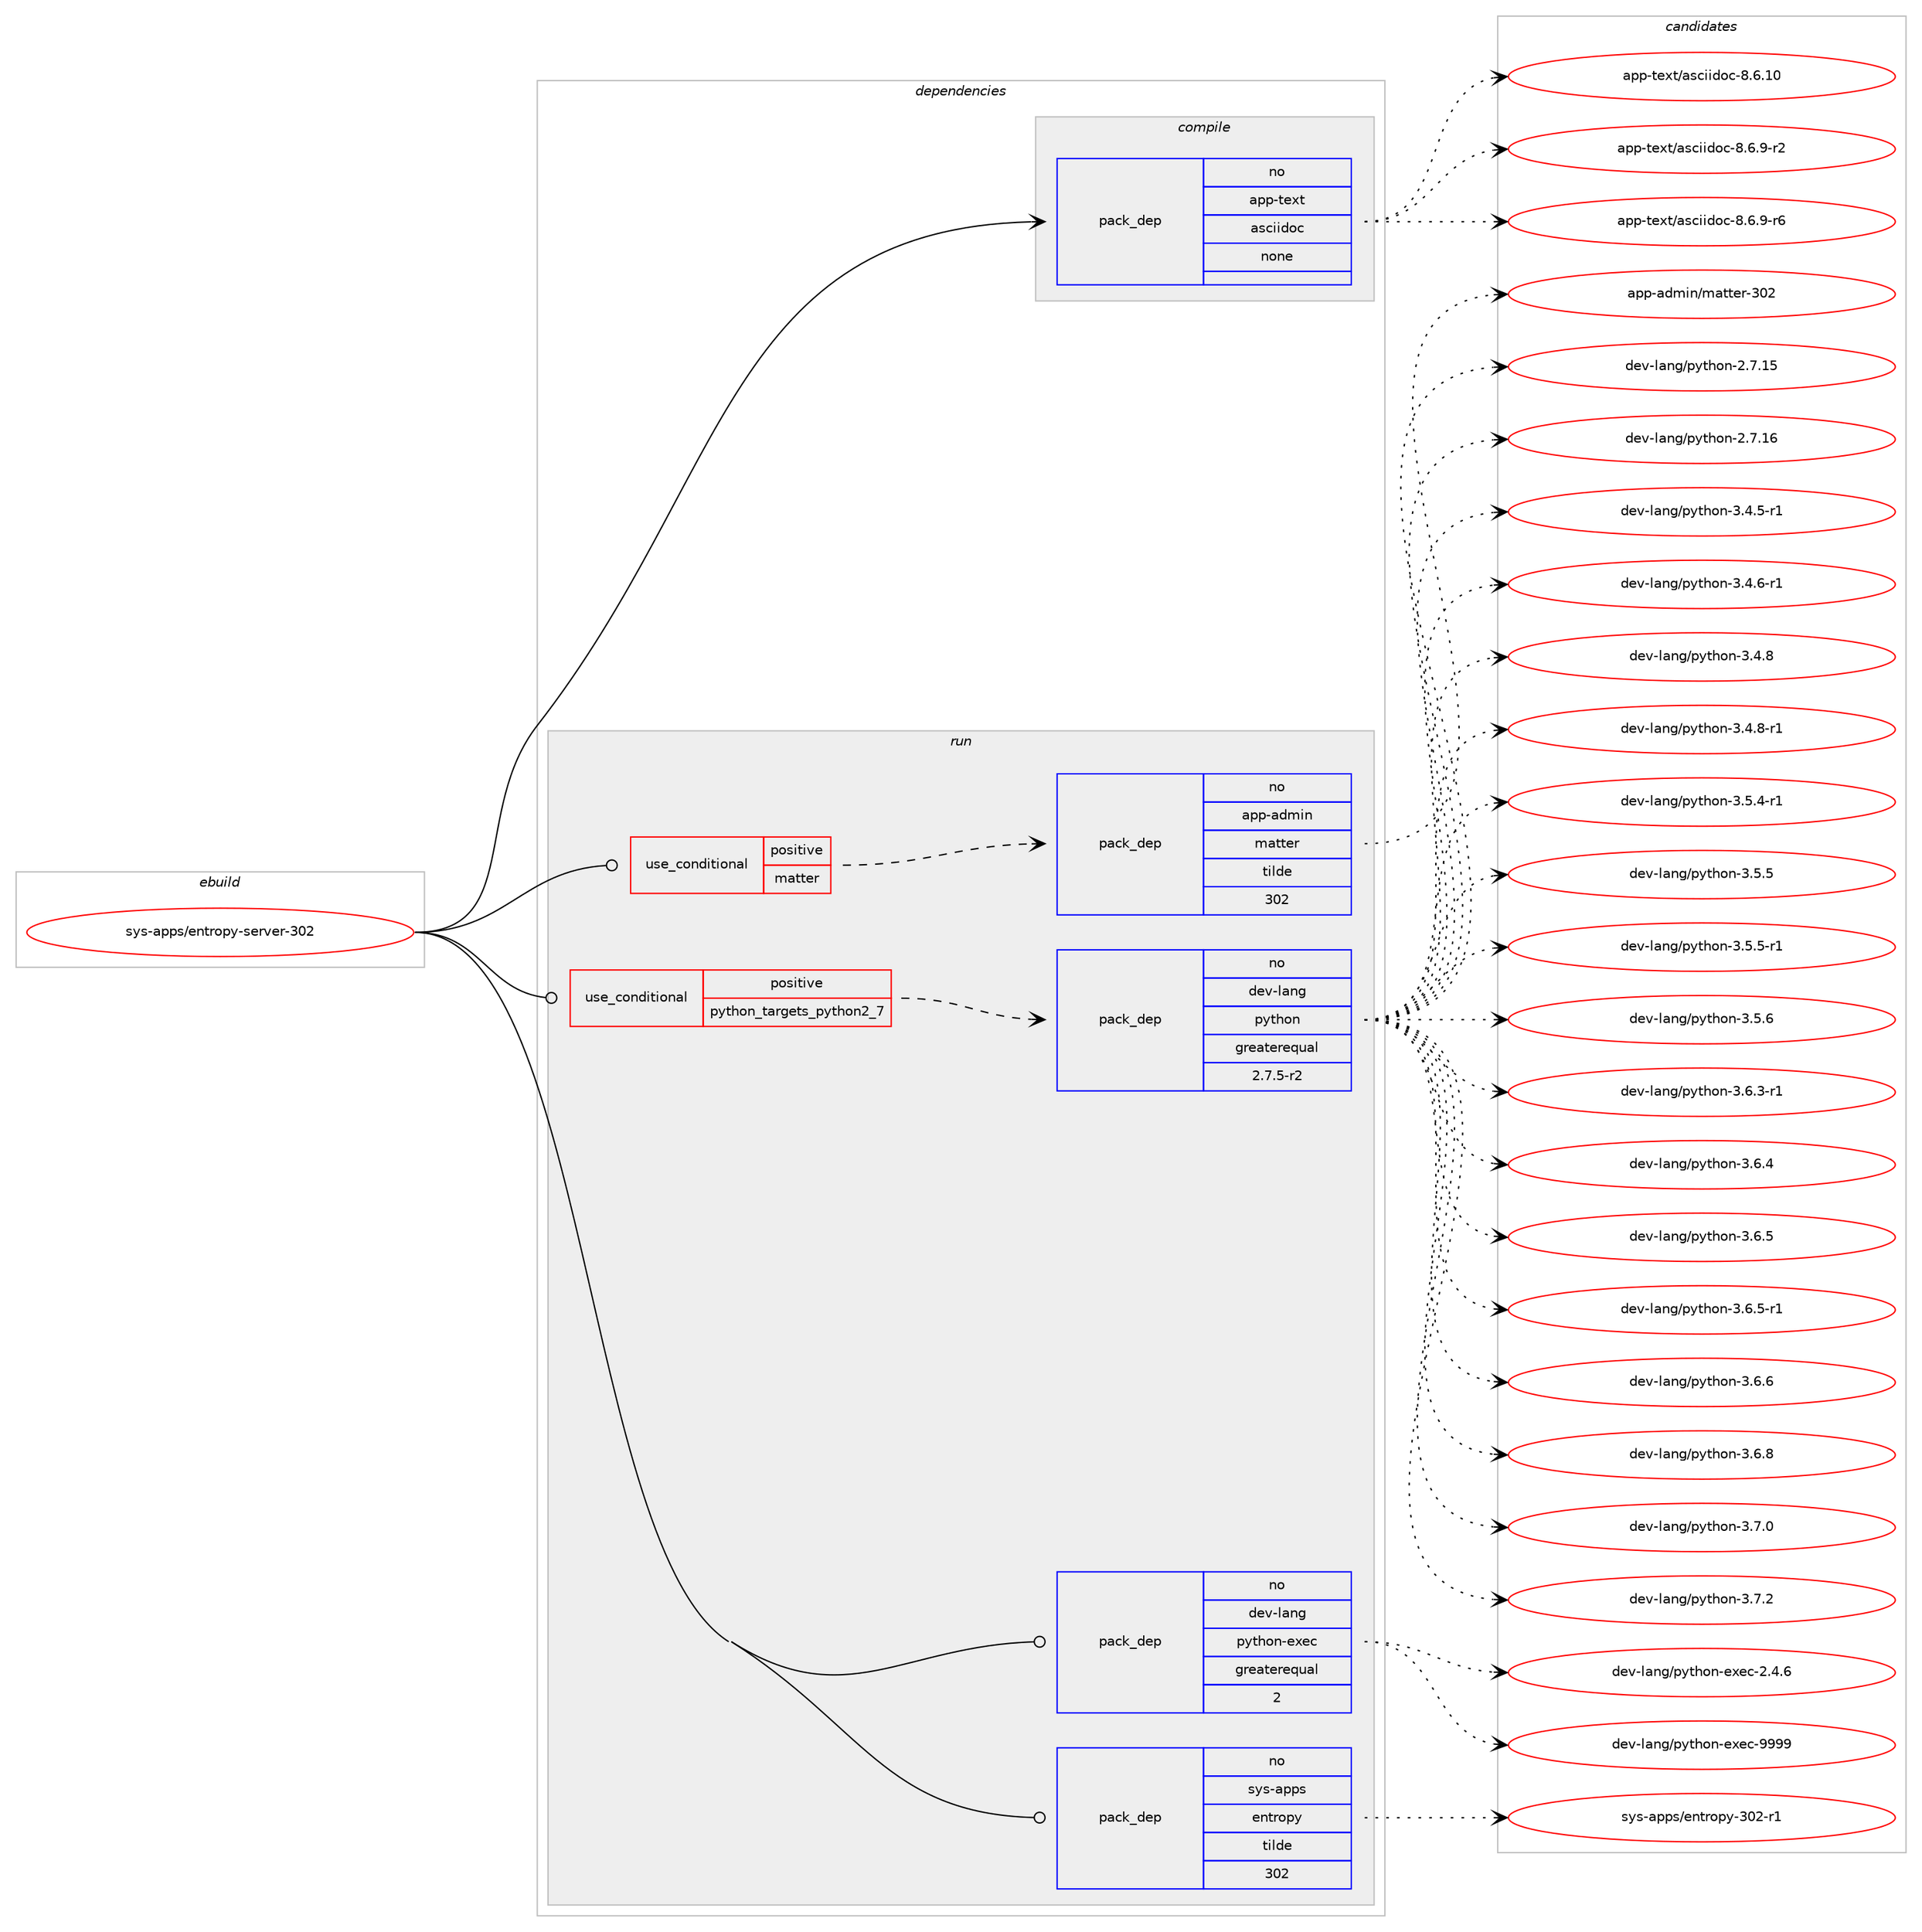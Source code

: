 digraph prolog {

# *************
# Graph options
# *************

newrank=true;
concentrate=true;
compound=true;
graph [rankdir=LR,fontname=Helvetica,fontsize=10,ranksep=1.5];#, ranksep=2.5, nodesep=0.2];
edge  [arrowhead=vee];
node  [fontname=Helvetica,fontsize=10];

# **********
# The ebuild
# **********

subgraph cluster_leftcol {
color=gray;
rank=same;
label=<<i>ebuild</i>>;
id [label="sys-apps/entropy-server-302", color=red, width=4, href="../sys-apps/entropy-server-302.svg"];
}

# ****************
# The dependencies
# ****************

subgraph cluster_midcol {
color=gray;
label=<<i>dependencies</i>>;
subgraph cluster_compile {
fillcolor="#eeeeee";
style=filled;
label=<<i>compile</i>>;
subgraph pack1226551 {
dependency1710349 [label=<<TABLE BORDER="0" CELLBORDER="1" CELLSPACING="0" CELLPADDING="4" WIDTH="220"><TR><TD ROWSPAN="6" CELLPADDING="30">pack_dep</TD></TR><TR><TD WIDTH="110">no</TD></TR><TR><TD>app-text</TD></TR><TR><TD>asciidoc</TD></TR><TR><TD>none</TD></TR><TR><TD></TD></TR></TABLE>>, shape=none, color=blue];
}
id:e -> dependency1710349:w [weight=20,style="solid",arrowhead="vee"];
}
subgraph cluster_compileandrun {
fillcolor="#eeeeee";
style=filled;
label=<<i>compile and run</i>>;
}
subgraph cluster_run {
fillcolor="#eeeeee";
style=filled;
label=<<i>run</i>>;
subgraph cond455840 {
dependency1710350 [label=<<TABLE BORDER="0" CELLBORDER="1" CELLSPACING="0" CELLPADDING="4"><TR><TD ROWSPAN="3" CELLPADDING="10">use_conditional</TD></TR><TR><TD>positive</TD></TR><TR><TD>matter</TD></TR></TABLE>>, shape=none, color=red];
subgraph pack1226552 {
dependency1710351 [label=<<TABLE BORDER="0" CELLBORDER="1" CELLSPACING="0" CELLPADDING="4" WIDTH="220"><TR><TD ROWSPAN="6" CELLPADDING="30">pack_dep</TD></TR><TR><TD WIDTH="110">no</TD></TR><TR><TD>app-admin</TD></TR><TR><TD>matter</TD></TR><TR><TD>tilde</TD></TR><TR><TD>302</TD></TR></TABLE>>, shape=none, color=blue];
}
dependency1710350:e -> dependency1710351:w [weight=20,style="dashed",arrowhead="vee"];
}
id:e -> dependency1710350:w [weight=20,style="solid",arrowhead="odot"];
subgraph cond455841 {
dependency1710352 [label=<<TABLE BORDER="0" CELLBORDER="1" CELLSPACING="0" CELLPADDING="4"><TR><TD ROWSPAN="3" CELLPADDING="10">use_conditional</TD></TR><TR><TD>positive</TD></TR><TR><TD>python_targets_python2_7</TD></TR></TABLE>>, shape=none, color=red];
subgraph pack1226553 {
dependency1710353 [label=<<TABLE BORDER="0" CELLBORDER="1" CELLSPACING="0" CELLPADDING="4" WIDTH="220"><TR><TD ROWSPAN="6" CELLPADDING="30">pack_dep</TD></TR><TR><TD WIDTH="110">no</TD></TR><TR><TD>dev-lang</TD></TR><TR><TD>python</TD></TR><TR><TD>greaterequal</TD></TR><TR><TD>2.7.5-r2</TD></TR></TABLE>>, shape=none, color=blue];
}
dependency1710352:e -> dependency1710353:w [weight=20,style="dashed",arrowhead="vee"];
}
id:e -> dependency1710352:w [weight=20,style="solid",arrowhead="odot"];
subgraph pack1226554 {
dependency1710354 [label=<<TABLE BORDER="0" CELLBORDER="1" CELLSPACING="0" CELLPADDING="4" WIDTH="220"><TR><TD ROWSPAN="6" CELLPADDING="30">pack_dep</TD></TR><TR><TD WIDTH="110">no</TD></TR><TR><TD>dev-lang</TD></TR><TR><TD>python-exec</TD></TR><TR><TD>greaterequal</TD></TR><TR><TD>2</TD></TR></TABLE>>, shape=none, color=blue];
}
id:e -> dependency1710354:w [weight=20,style="solid",arrowhead="odot"];
subgraph pack1226555 {
dependency1710355 [label=<<TABLE BORDER="0" CELLBORDER="1" CELLSPACING="0" CELLPADDING="4" WIDTH="220"><TR><TD ROWSPAN="6" CELLPADDING="30">pack_dep</TD></TR><TR><TD WIDTH="110">no</TD></TR><TR><TD>sys-apps</TD></TR><TR><TD>entropy</TD></TR><TR><TD>tilde</TD></TR><TR><TD>302</TD></TR></TABLE>>, shape=none, color=blue];
}
id:e -> dependency1710355:w [weight=20,style="solid",arrowhead="odot"];
}
}

# **************
# The candidates
# **************

subgraph cluster_choices {
rank=same;
color=gray;
label=<<i>candidates</i>>;

subgraph choice1226551 {
color=black;
nodesep=1;
choice97112112451161011201164797115991051051001119945564654464948 [label="app-text/asciidoc-8.6.10", color=red, width=4,href="../app-text/asciidoc-8.6.10.svg"];
choice9711211245116101120116479711599105105100111994556465446574511450 [label="app-text/asciidoc-8.6.9-r2", color=red, width=4,href="../app-text/asciidoc-8.6.9-r2.svg"];
choice9711211245116101120116479711599105105100111994556465446574511454 [label="app-text/asciidoc-8.6.9-r6", color=red, width=4,href="../app-text/asciidoc-8.6.9-r6.svg"];
dependency1710349:e -> choice97112112451161011201164797115991051051001119945564654464948:w [style=dotted,weight="100"];
dependency1710349:e -> choice9711211245116101120116479711599105105100111994556465446574511450:w [style=dotted,weight="100"];
dependency1710349:e -> choice9711211245116101120116479711599105105100111994556465446574511454:w [style=dotted,weight="100"];
}
subgraph choice1226552 {
color=black;
nodesep=1;
choice971121124597100109105110471099711611610111445514850 [label="app-admin/matter-302", color=red, width=4,href="../app-admin/matter-302.svg"];
dependency1710351:e -> choice971121124597100109105110471099711611610111445514850:w [style=dotted,weight="100"];
}
subgraph choice1226553 {
color=black;
nodesep=1;
choice10010111845108971101034711212111610411111045504655464953 [label="dev-lang/python-2.7.15", color=red, width=4,href="../dev-lang/python-2.7.15.svg"];
choice10010111845108971101034711212111610411111045504655464954 [label="dev-lang/python-2.7.16", color=red, width=4,href="../dev-lang/python-2.7.16.svg"];
choice1001011184510897110103471121211161041111104551465246534511449 [label="dev-lang/python-3.4.5-r1", color=red, width=4,href="../dev-lang/python-3.4.5-r1.svg"];
choice1001011184510897110103471121211161041111104551465246544511449 [label="dev-lang/python-3.4.6-r1", color=red, width=4,href="../dev-lang/python-3.4.6-r1.svg"];
choice100101118451089711010347112121116104111110455146524656 [label="dev-lang/python-3.4.8", color=red, width=4,href="../dev-lang/python-3.4.8.svg"];
choice1001011184510897110103471121211161041111104551465246564511449 [label="dev-lang/python-3.4.8-r1", color=red, width=4,href="../dev-lang/python-3.4.8-r1.svg"];
choice1001011184510897110103471121211161041111104551465346524511449 [label="dev-lang/python-3.5.4-r1", color=red, width=4,href="../dev-lang/python-3.5.4-r1.svg"];
choice100101118451089711010347112121116104111110455146534653 [label="dev-lang/python-3.5.5", color=red, width=4,href="../dev-lang/python-3.5.5.svg"];
choice1001011184510897110103471121211161041111104551465346534511449 [label="dev-lang/python-3.5.5-r1", color=red, width=4,href="../dev-lang/python-3.5.5-r1.svg"];
choice100101118451089711010347112121116104111110455146534654 [label="dev-lang/python-3.5.6", color=red, width=4,href="../dev-lang/python-3.5.6.svg"];
choice1001011184510897110103471121211161041111104551465446514511449 [label="dev-lang/python-3.6.3-r1", color=red, width=4,href="../dev-lang/python-3.6.3-r1.svg"];
choice100101118451089711010347112121116104111110455146544652 [label="dev-lang/python-3.6.4", color=red, width=4,href="../dev-lang/python-3.6.4.svg"];
choice100101118451089711010347112121116104111110455146544653 [label="dev-lang/python-3.6.5", color=red, width=4,href="../dev-lang/python-3.6.5.svg"];
choice1001011184510897110103471121211161041111104551465446534511449 [label="dev-lang/python-3.6.5-r1", color=red, width=4,href="../dev-lang/python-3.6.5-r1.svg"];
choice100101118451089711010347112121116104111110455146544654 [label="dev-lang/python-3.6.6", color=red, width=4,href="../dev-lang/python-3.6.6.svg"];
choice100101118451089711010347112121116104111110455146544656 [label="dev-lang/python-3.6.8", color=red, width=4,href="../dev-lang/python-3.6.8.svg"];
choice100101118451089711010347112121116104111110455146554648 [label="dev-lang/python-3.7.0", color=red, width=4,href="../dev-lang/python-3.7.0.svg"];
choice100101118451089711010347112121116104111110455146554650 [label="dev-lang/python-3.7.2", color=red, width=4,href="../dev-lang/python-3.7.2.svg"];
dependency1710353:e -> choice10010111845108971101034711212111610411111045504655464953:w [style=dotted,weight="100"];
dependency1710353:e -> choice10010111845108971101034711212111610411111045504655464954:w [style=dotted,weight="100"];
dependency1710353:e -> choice1001011184510897110103471121211161041111104551465246534511449:w [style=dotted,weight="100"];
dependency1710353:e -> choice1001011184510897110103471121211161041111104551465246544511449:w [style=dotted,weight="100"];
dependency1710353:e -> choice100101118451089711010347112121116104111110455146524656:w [style=dotted,weight="100"];
dependency1710353:e -> choice1001011184510897110103471121211161041111104551465246564511449:w [style=dotted,weight="100"];
dependency1710353:e -> choice1001011184510897110103471121211161041111104551465346524511449:w [style=dotted,weight="100"];
dependency1710353:e -> choice100101118451089711010347112121116104111110455146534653:w [style=dotted,weight="100"];
dependency1710353:e -> choice1001011184510897110103471121211161041111104551465346534511449:w [style=dotted,weight="100"];
dependency1710353:e -> choice100101118451089711010347112121116104111110455146534654:w [style=dotted,weight="100"];
dependency1710353:e -> choice1001011184510897110103471121211161041111104551465446514511449:w [style=dotted,weight="100"];
dependency1710353:e -> choice100101118451089711010347112121116104111110455146544652:w [style=dotted,weight="100"];
dependency1710353:e -> choice100101118451089711010347112121116104111110455146544653:w [style=dotted,weight="100"];
dependency1710353:e -> choice1001011184510897110103471121211161041111104551465446534511449:w [style=dotted,weight="100"];
dependency1710353:e -> choice100101118451089711010347112121116104111110455146544654:w [style=dotted,weight="100"];
dependency1710353:e -> choice100101118451089711010347112121116104111110455146544656:w [style=dotted,weight="100"];
dependency1710353:e -> choice100101118451089711010347112121116104111110455146554648:w [style=dotted,weight="100"];
dependency1710353:e -> choice100101118451089711010347112121116104111110455146554650:w [style=dotted,weight="100"];
}
subgraph choice1226554 {
color=black;
nodesep=1;
choice1001011184510897110103471121211161041111104510112010199455046524654 [label="dev-lang/python-exec-2.4.6", color=red, width=4,href="../dev-lang/python-exec-2.4.6.svg"];
choice10010111845108971101034711212111610411111045101120101994557575757 [label="dev-lang/python-exec-9999", color=red, width=4,href="../dev-lang/python-exec-9999.svg"];
dependency1710354:e -> choice1001011184510897110103471121211161041111104510112010199455046524654:w [style=dotted,weight="100"];
dependency1710354:e -> choice10010111845108971101034711212111610411111045101120101994557575757:w [style=dotted,weight="100"];
}
subgraph choice1226555 {
color=black;
nodesep=1;
choice115121115459711211211547101110116114111112121455148504511449 [label="sys-apps/entropy-302-r1", color=red, width=4,href="../sys-apps/entropy-302-r1.svg"];
dependency1710355:e -> choice115121115459711211211547101110116114111112121455148504511449:w [style=dotted,weight="100"];
}
}

}

